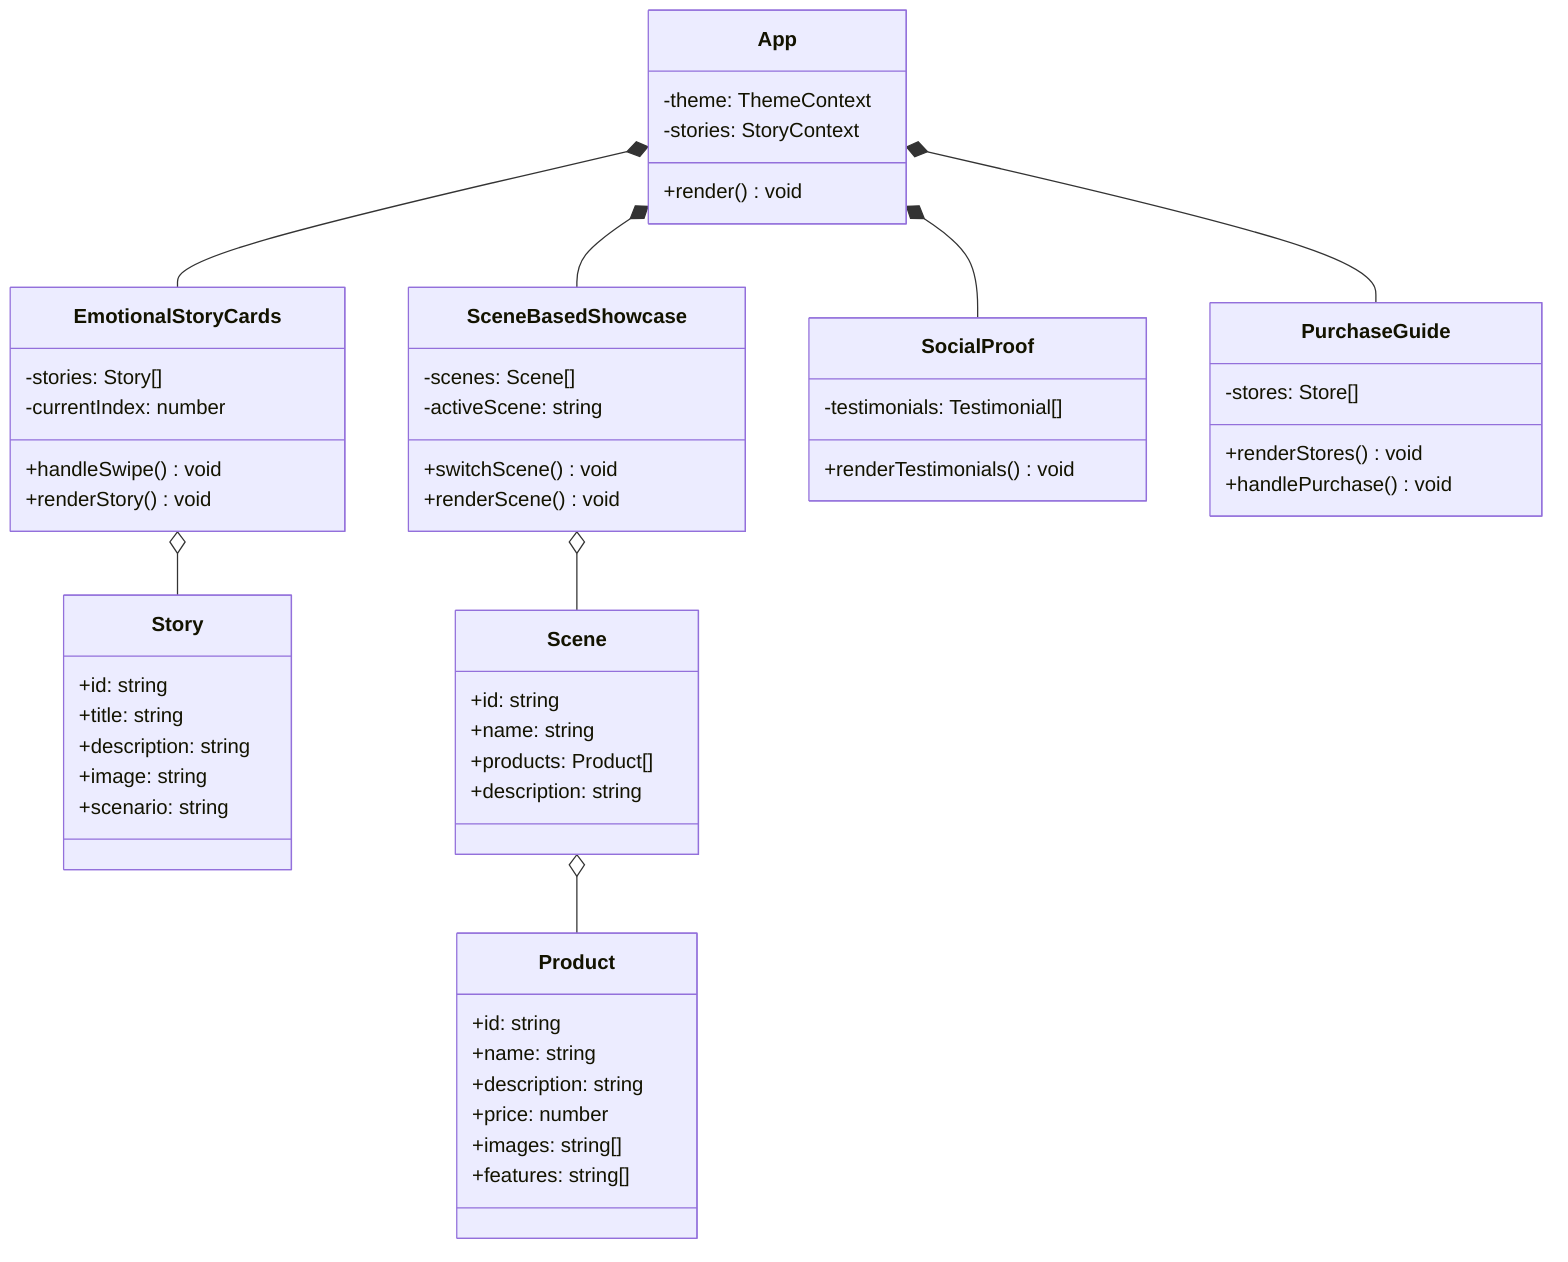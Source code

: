 classDiagram
    class App {
        -theme: ThemeContext
        -stories: StoryContext
        +render() void
    }
    
    class EmotionalStoryCards {
        -stories: Story[]
        -currentIndex: number
        +handleSwipe() void
        +renderStory() void
    }
    
    class Story {
        +id: string
        +title: string
        +description: string
        +image: string
        +scenario: string
    }
    
    class SceneBasedShowcase {
        -scenes: Scene[]
        -activeScene: string
        +switchScene() void
        +renderScene() void
    }
    
    class Scene {
        +id: string
        +name: string
        +products: Product[]
        +description: string
    }
    
    class Product {
        +id: string
        +name: string
        +description: string
        +price: number
        +images: string[]
        +features: string[]
    }
    
    class SocialProof {
        -testimonials: Testimonial[]
        +renderTestimonials() void
    }
    
    class PurchaseGuide {
        -stores: Store[]
        +renderStores() void
        +handlePurchase() void
    }
    
    App *-- EmotionalStoryCards
    App *-- SceneBasedShowcase
    App *-- SocialProof
    App *-- PurchaseGuide
    EmotionalStoryCards o-- Story
    SceneBasedShowcase o-- Scene
    Scene o-- Product
